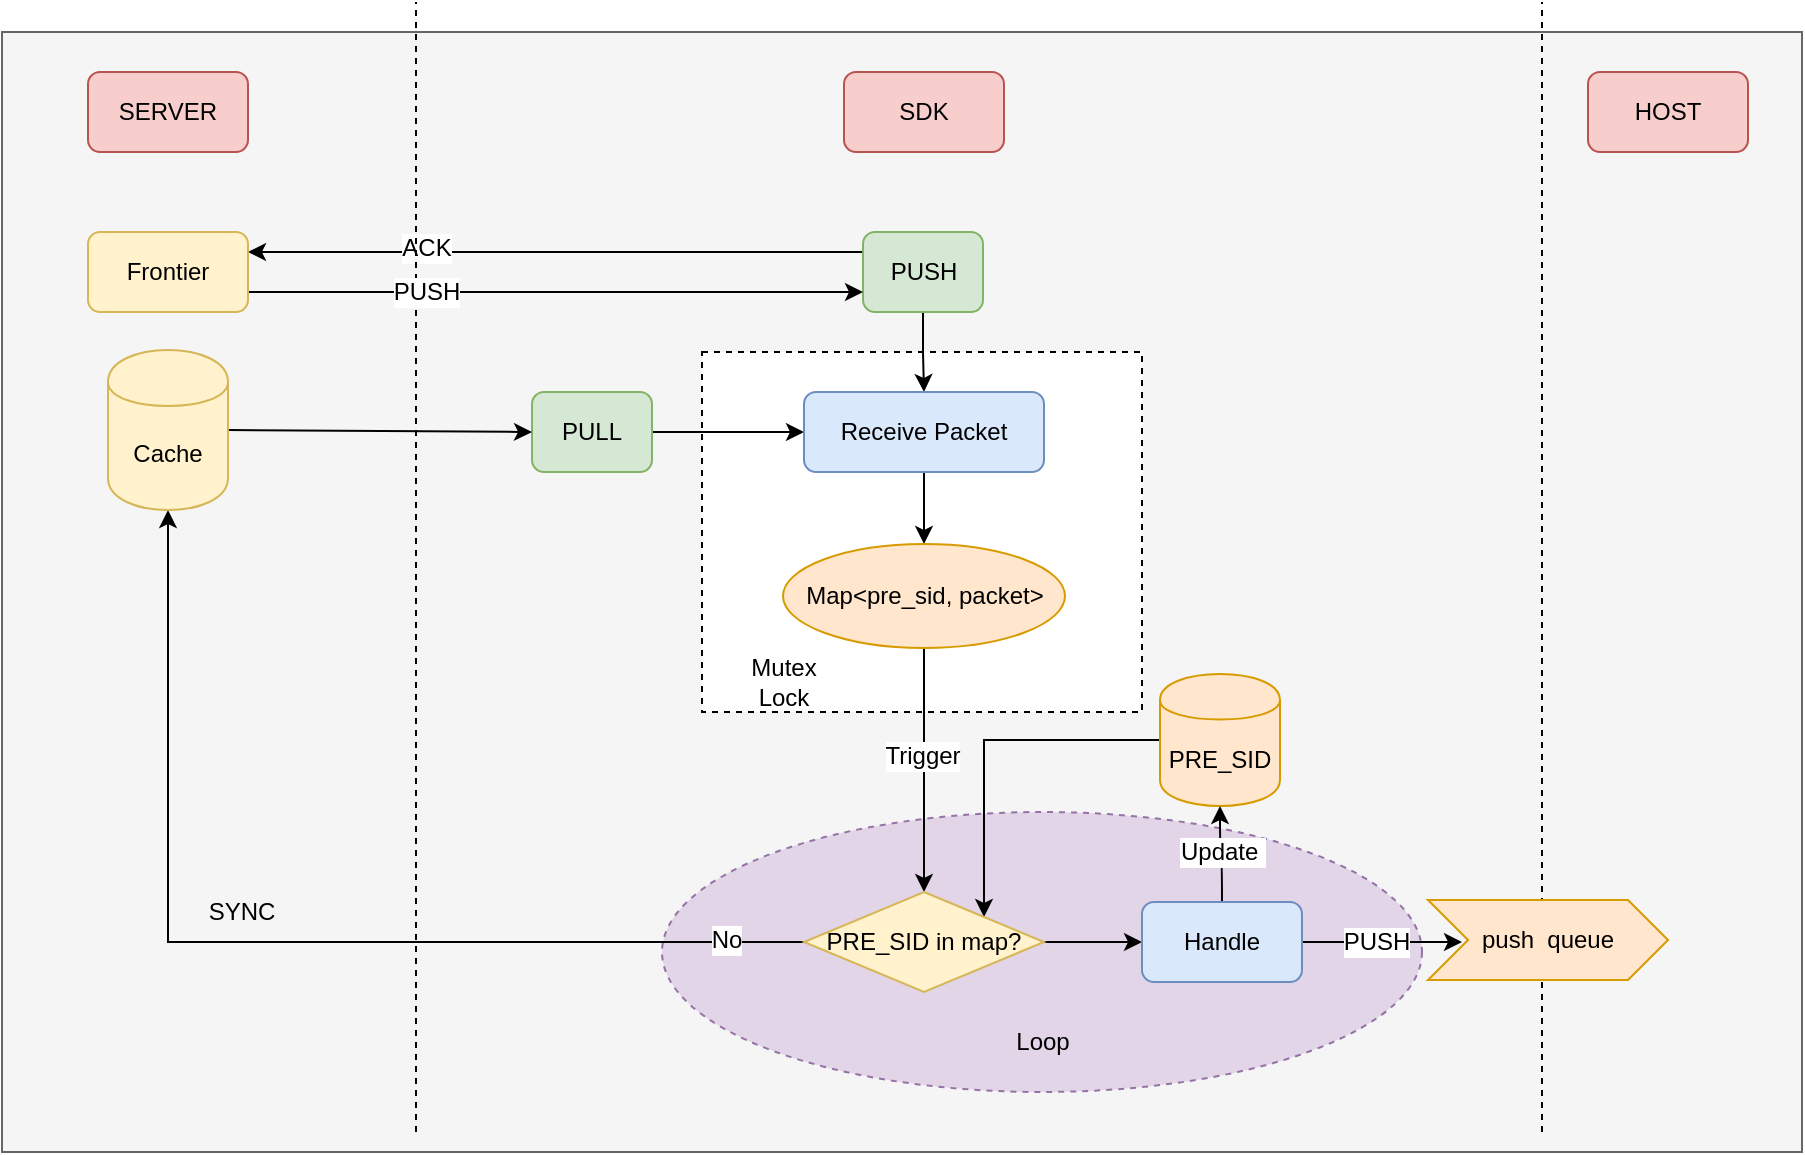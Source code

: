 <mxfile version="10.6.0" type="github"><diagram id="J8xc-H_sa1UZDvFkI347" name="Page-1"><mxGraphModel dx="2008" dy="743" grid="1" gridSize="10" guides="1" tooltips="1" connect="1" arrows="1" fold="1" page="1" pageScale="1" pageWidth="850" pageHeight="1100" math="0" shadow="0"><root><mxCell id="0"/><mxCell id="1" parent="0"/><mxCell id="8LaYWBTpPzUXE6OAJdE9-2" value="" style="rounded=0;whiteSpace=wrap;html=1;fillColor=#f5f5f5;strokeColor=#666666;fontColor=#333333;" parent="1" vertex="1"><mxGeometry x="-70" y="50" width="900" height="560" as="geometry"/></mxCell><mxCell id="8LaYWBTpPzUXE6OAJdE9-65" value="" style="rounded=0;whiteSpace=wrap;html=1;dashed=1;" parent="1" vertex="1"><mxGeometry x="280" y="210" width="220" height="180" as="geometry"/></mxCell><mxCell id="8LaYWBTpPzUXE6OAJdE9-58" value="" style="ellipse;whiteSpace=wrap;html=1;rounded=1;dashed=1;fillColor=#e1d5e7;strokeColor=#9673a6;" parent="1" vertex="1"><mxGeometry x="260" y="440" width="380" height="140" as="geometry"/></mxCell><mxCell id="8LaYWBTpPzUXE6OAJdE9-6" value="SERVER" style="rounded=1;whiteSpace=wrap;html=1;fillColor=#f8cecc;strokeColor=#b85450;" parent="1" vertex="1"><mxGeometry x="-27" y="70" width="80" height="40" as="geometry"/></mxCell><mxCell id="8LaYWBTpPzUXE6OAJdE9-7" value="SDK" style="rounded=1;whiteSpace=wrap;html=1;fillColor=#f8cecc;strokeColor=#b85450;" parent="1" vertex="1"><mxGeometry x="351" y="70" width="80" height="40" as="geometry"/></mxCell><mxCell id="8LaYWBTpPzUXE6OAJdE9-8" value="HOST" style="rounded=1;whiteSpace=wrap;html=1;fillColor=#f8cecc;strokeColor=#b85450;" parent="1" vertex="1"><mxGeometry x="723" y="70" width="80" height="40" as="geometry"/></mxCell><mxCell id="8LaYWBTpPzUXE6OAJdE9-76" style="edgeStyle=orthogonalEdgeStyle;rounded=0;orthogonalLoop=1;jettySize=auto;html=1;exitX=0;exitY=0.25;exitDx=0;exitDy=0;entryX=1;entryY=0.25;entryDx=0;entryDy=0;" parent="1" source="8LaYWBTpPzUXE6OAJdE9-9" target="8LaYWBTpPzUXE6OAJdE9-74" edge="1"><mxGeometry relative="1" as="geometry"/></mxCell><mxCell id="8LaYWBTpPzUXE6OAJdE9-77" value="ACK" style="text;html=1;resizable=0;points=[];align=center;verticalAlign=middle;labelBackgroundColor=#ffffff;" parent="8LaYWBTpPzUXE6OAJdE9-76" vertex="1" connectable="0"><mxGeometry x="0.424" y="-2" relative="1" as="geometry"><mxPoint as="offset"/></mxGeometry></mxCell><mxCell id="8LaYWBTpPzUXE6OAJdE9-82" style="edgeStyle=orthogonalEdgeStyle;rounded=0;orthogonalLoop=1;jettySize=auto;html=1;exitX=0.5;exitY=1;exitDx=0;exitDy=0;entryX=0.5;entryY=0;entryDx=0;entryDy=0;" parent="1" source="8LaYWBTpPzUXE6OAJdE9-9" target="8LaYWBTpPzUXE6OAJdE9-12" edge="1"><mxGeometry relative="1" as="geometry"/></mxCell><mxCell id="8LaYWBTpPzUXE6OAJdE9-9" value="PUSH" style="rounded=1;whiteSpace=wrap;html=1;fillColor=#d5e8d4;strokeColor=#82b366;" parent="1" vertex="1"><mxGeometry x="360.5" y="150" width="60" height="40" as="geometry"/></mxCell><mxCell id="OoqCZXZGzTTgk1bZP4qL-2" style="edgeStyle=orthogonalEdgeStyle;rounded=0;orthogonalLoop=1;jettySize=auto;html=1;exitX=1;exitY=0.5;exitDx=0;exitDy=0;entryX=0;entryY=0.5;entryDx=0;entryDy=0;" edge="1" parent="1" source="8LaYWBTpPzUXE6OAJdE9-10" target="8LaYWBTpPzUXE6OAJdE9-12"><mxGeometry relative="1" as="geometry"/></mxCell><mxCell id="8LaYWBTpPzUXE6OAJdE9-10" value="PULL" style="rounded=1;whiteSpace=wrap;html=1;fillColor=#d5e8d4;strokeColor=#82b366;" parent="1" vertex="1"><mxGeometry x="195" y="230" width="60" height="40" as="geometry"/></mxCell><mxCell id="8LaYWBTpPzUXE6OAJdE9-17" style="edgeStyle=orthogonalEdgeStyle;rounded=0;orthogonalLoop=1;jettySize=auto;html=1;exitX=0.5;exitY=1;exitDx=0;exitDy=0;entryX=0.5;entryY=0;entryDx=0;entryDy=0;" parent="1" source="8LaYWBTpPzUXE6OAJdE9-12" target="8LaYWBTpPzUXE6OAJdE9-25" edge="1"><mxGeometry relative="1" as="geometry"><mxPoint x="391" y="239" as="targetPoint"/></mxGeometry></mxCell><mxCell id="8LaYWBTpPzUXE6OAJdE9-12" value="Receive Packet" style="rounded=1;whiteSpace=wrap;html=1;fillColor=#dae8fc;strokeColor=#6c8ebf;" parent="1" vertex="1"><mxGeometry x="331" y="230" width="120" height="40" as="geometry"/></mxCell><mxCell id="8LaYWBTpPzUXE6OAJdE9-27" style="edgeStyle=orthogonalEdgeStyle;rounded=0;orthogonalLoop=1;jettySize=auto;html=1;exitX=0.5;exitY=1;exitDx=0;exitDy=0;entryX=0.5;entryY=0;entryDx=0;entryDy=0;" parent="1" source="8LaYWBTpPzUXE6OAJdE9-25" target="8LaYWBTpPzUXE6OAJdE9-31" edge="1"><mxGeometry relative="1" as="geometry"><mxPoint x="391" y="460" as="targetPoint"/></mxGeometry></mxCell><mxCell id="8LaYWBTpPzUXE6OAJdE9-28" value="Trigger" style="text;html=1;resizable=0;points=[];align=center;verticalAlign=middle;labelBackgroundColor=#ffffff;" parent="8LaYWBTpPzUXE6OAJdE9-27" vertex="1" connectable="0"><mxGeometry x="-0.21" y="-1" relative="1" as="geometry"><mxPoint y="6" as="offset"/></mxGeometry></mxCell><mxCell id="8LaYWBTpPzUXE6OAJdE9-25" value="Map&amp;lt;pre_sid, packet&amp;gt;" style="ellipse;whiteSpace=wrap;html=1;rounded=1;fillColor=#ffe6cc;strokeColor=#d79b00;" parent="1" vertex="1"><mxGeometry x="320.5" y="306" width="141" height="52" as="geometry"/></mxCell><mxCell id="OoqCZXZGzTTgk1bZP4qL-1" style="edgeStyle=orthogonalEdgeStyle;rounded=0;orthogonalLoop=1;jettySize=auto;html=1;exitX=0;exitY=0.5;exitDx=0;exitDy=0;entryX=1;entryY=0;entryDx=0;entryDy=0;" edge="1" parent="1" source="8LaYWBTpPzUXE6OAJdE9-29" target="8LaYWBTpPzUXE6OAJdE9-31"><mxGeometry relative="1" as="geometry"/></mxCell><mxCell id="8LaYWBTpPzUXE6OAJdE9-29" value="PRE_SID" style="shape=cylinder;whiteSpace=wrap;html=1;boundedLbl=1;backgroundOutline=1;rounded=1;fillColor=#ffe6cc;strokeColor=#d79b00;" parent="1" vertex="1"><mxGeometry x="509" y="371" width="60" height="66" as="geometry"/></mxCell><mxCell id="8LaYWBTpPzUXE6OAJdE9-50" style="edgeStyle=orthogonalEdgeStyle;curved=1;rounded=0;orthogonalLoop=1;jettySize=auto;html=1;exitX=1;exitY=0.5;exitDx=0;exitDy=0;entryX=0;entryY=0.5;entryDx=0;entryDy=0;" parent="1" source="8LaYWBTpPzUXE6OAJdE9-31" target="8LaYWBTpPzUXE6OAJdE9-49" edge="1"><mxGeometry relative="1" as="geometry"/></mxCell><mxCell id="8LaYWBTpPzUXE6OAJdE9-68" style="edgeStyle=orthogonalEdgeStyle;rounded=0;orthogonalLoop=1;jettySize=auto;html=1;exitX=0;exitY=0.5;exitDx=0;exitDy=0;entryX=0.5;entryY=1;entryDx=0;entryDy=0;" parent="1" source="8LaYWBTpPzUXE6OAJdE9-31" target="8LaYWBTpPzUXE6OAJdE9-62" edge="1"><mxGeometry relative="1" as="geometry"/></mxCell><mxCell id="8LaYWBTpPzUXE6OAJdE9-69" value="No" style="text;html=1;resizable=0;points=[];align=center;verticalAlign=middle;labelBackgroundColor=#ffffff;" parent="8LaYWBTpPzUXE6OAJdE9-68" vertex="1" connectable="0"><mxGeometry x="-0.854" y="-1" relative="1" as="geometry"><mxPoint as="offset"/></mxGeometry></mxCell><mxCell id="8LaYWBTpPzUXE6OAJdE9-31" value="PRE_SID in map?" style="rhombus;whiteSpace=wrap;html=1;fillColor=#fff2cc;strokeColor=#d6b656;" parent="1" vertex="1"><mxGeometry x="331" y="480" width="120" height="50" as="geometry"/></mxCell><mxCell id="8LaYWBTpPzUXE6OAJdE9-51" style="edgeStyle=orthogonalEdgeStyle;curved=1;rounded=0;orthogonalLoop=1;jettySize=auto;html=1;exitX=0.5;exitY=0;exitDx=0;exitDy=0;entryX=0.5;entryY=1;entryDx=0;entryDy=0;" parent="1" source="8LaYWBTpPzUXE6OAJdE9-49" target="8LaYWBTpPzUXE6OAJdE9-29" edge="1"><mxGeometry relative="1" as="geometry"/></mxCell><mxCell id="8LaYWBTpPzUXE6OAJdE9-52" value="Update&amp;nbsp;" style="text;html=1;resizable=0;points=[];align=center;verticalAlign=middle;labelBackgroundColor=#ffffff;" parent="8LaYWBTpPzUXE6OAJdE9-51" vertex="1" connectable="0"><mxGeometry x="0.071" y="-1" relative="1" as="geometry"><mxPoint as="offset"/></mxGeometry></mxCell><mxCell id="8LaYWBTpPzUXE6OAJdE9-56" style="edgeStyle=none;rounded=0;orthogonalLoop=1;jettySize=auto;html=1;exitX=1;exitY=0.5;exitDx=0;exitDy=0;" parent="1" source="8LaYWBTpPzUXE6OAJdE9-49" edge="1"><mxGeometry relative="1" as="geometry"><mxPoint x="660" y="505" as="targetPoint"/></mxGeometry></mxCell><mxCell id="8LaYWBTpPzUXE6OAJdE9-57" value="PUSH" style="text;html=1;resizable=0;points=[];align=center;verticalAlign=middle;labelBackgroundColor=#ffffff;" parent="8LaYWBTpPzUXE6OAJdE9-56" vertex="1" connectable="0"><mxGeometry x="-0.075" relative="1" as="geometry"><mxPoint as="offset"/></mxGeometry></mxCell><mxCell id="8LaYWBTpPzUXE6OAJdE9-49" value="Handle" style="rounded=1;whiteSpace=wrap;html=1;fillColor=#dae8fc;strokeColor=#6c8ebf;" parent="1" vertex="1"><mxGeometry x="500" y="485" width="80" height="40" as="geometry"/></mxCell><mxCell id="8LaYWBTpPzUXE6OAJdE9-55" value="" style="endArrow=none;dashed=1;html=1;entryX=0.75;entryY=0;entryDx=0;entryDy=0;exitX=0.75;exitY=1;exitDx=0;exitDy=0;" parent="1" edge="1"><mxGeometry width="50" height="50" relative="1" as="geometry"><mxPoint x="700" y="600" as="sourcePoint"/><mxPoint x="700" y="35" as="targetPoint"/></mxGeometry></mxCell><mxCell id="8LaYWBTpPzUXE6OAJdE9-59" value="Loop" style="text;html=1;strokeColor=none;fillColor=none;align=center;verticalAlign=middle;whiteSpace=wrap;rounded=0;dashed=1;" parent="1" vertex="1"><mxGeometry x="420.5" y="540" width="59" height="30" as="geometry"/></mxCell><mxCell id="8LaYWBTpPzUXE6OAJdE9-60" value="" style="endArrow=none;dashed=1;html=1;entryX=0.75;entryY=0;entryDx=0;entryDy=0;exitX=0.75;exitY=1;exitDx=0;exitDy=0;" parent="1" edge="1"><mxGeometry width="50" height="50" relative="1" as="geometry"><mxPoint x="137" y="600" as="sourcePoint"/><mxPoint x="137" y="35" as="targetPoint"/></mxGeometry></mxCell><mxCell id="8LaYWBTpPzUXE6OAJdE9-61" value="push&amp;nbsp; queue" style="shape=step;perimeter=stepPerimeter;whiteSpace=wrap;html=1;fixedSize=1;rounded=0;fillColor=#ffe6cc;strokeColor=#d79b00;" parent="1" vertex="1"><mxGeometry x="643" y="484" width="120" height="40" as="geometry"/></mxCell><mxCell id="8LaYWBTpPzUXE6OAJdE9-64" style="edgeStyle=none;rounded=0;orthogonalLoop=1;jettySize=auto;html=1;exitX=1;exitY=0.5;exitDx=0;exitDy=0;entryX=0;entryY=0.5;entryDx=0;entryDy=0;" parent="1" source="8LaYWBTpPzUXE6OAJdE9-62" target="8LaYWBTpPzUXE6OAJdE9-10" edge="1"><mxGeometry relative="1" as="geometry"/></mxCell><mxCell id="8LaYWBTpPzUXE6OAJdE9-62" value="Cache" style="shape=cylinder;whiteSpace=wrap;html=1;boundedLbl=1;backgroundOutline=1;rounded=0;fillColor=#fff2cc;strokeColor=#d6b656;" parent="1" vertex="1"><mxGeometry x="-17" y="209" width="60" height="80" as="geometry"/></mxCell><mxCell id="8LaYWBTpPzUXE6OAJdE9-73" value="SYNC" style="text;html=1;strokeColor=none;fillColor=none;align=center;verticalAlign=middle;whiteSpace=wrap;rounded=0;dashed=1;" parent="1" vertex="1"><mxGeometry x="30" y="480" width="40" height="20" as="geometry"/></mxCell><mxCell id="8LaYWBTpPzUXE6OAJdE9-75" style="edgeStyle=orthogonalEdgeStyle;rounded=0;orthogonalLoop=1;jettySize=auto;html=1;exitX=1;exitY=0.75;exitDx=0;exitDy=0;entryX=0;entryY=0.75;entryDx=0;entryDy=0;" parent="1" source="8LaYWBTpPzUXE6OAJdE9-74" target="8LaYWBTpPzUXE6OAJdE9-9" edge="1"><mxGeometry relative="1" as="geometry"/></mxCell><mxCell id="8LaYWBTpPzUXE6OAJdE9-78" value="PUSH" style="text;html=1;resizable=0;points=[];align=center;verticalAlign=middle;labelBackgroundColor=#ffffff;" parent="8LaYWBTpPzUXE6OAJdE9-75" vertex="1" connectable="0"><mxGeometry x="-0.424" relative="1" as="geometry"><mxPoint as="offset"/></mxGeometry></mxCell><mxCell id="8LaYWBTpPzUXE6OAJdE9-74" value="Frontier" style="rounded=1;whiteSpace=wrap;html=1;fillColor=#fff2cc;strokeColor=#d6b656;" parent="1" vertex="1"><mxGeometry x="-27" y="150" width="80" height="40" as="geometry"/></mxCell><mxCell id="OoqCZXZGzTTgk1bZP4qL-3" value="Mutex Lock" style="text;html=1;strokeColor=none;fillColor=none;align=center;verticalAlign=middle;whiteSpace=wrap;rounded=0;" vertex="1" parent="1"><mxGeometry x="290.5" y="365" width="60" height="20" as="geometry"/></mxCell></root></mxGraphModel></diagram></mxfile>